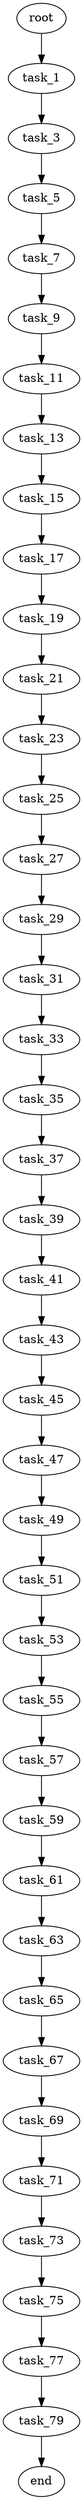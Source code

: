 digraph G {
  root [size="0.000000"];
  task_1 [size="17527936119.000000"];
  task_3 [size="1142949946003.000000"];
  task_5 [size="36878065118.000000"];
  task_7 [size="27045922518.000000"];
  task_9 [size="568617812622.000000"];
  task_11 [size="3862898618.000000"];
  task_13 [size="231928233984.000000"];
  task_15 [size="782757789696.000000"];
  task_17 [size="21678107650.000000"];
  task_19 [size="44426743915.000000"];
  task_21 [size="8589934592.000000"];
  task_23 [size="782757789696.000000"];
  task_25 [size="28991029248.000000"];
  task_27 [size="1113324498048.000000"];
  task_29 [size="291653147302.000000"];
  task_31 [size="134217728000.000000"];
  task_33 [size="28991029248.000000"];
  task_35 [size="7815313171.000000"];
  task_37 [size="8589934592.000000"];
  task_39 [size="2792698426.000000"];
  task_41 [size="231928233984.000000"];
  task_43 [size="10572159399.000000"];
  task_45 [size="24483064029.000000"];
  task_47 [size="15510227948.000000"];
  task_49 [size="231928233984.000000"];
  task_51 [size="368293445632.000000"];
  task_53 [size="21842616476.000000"];
  task_55 [size="32965083304.000000"];
  task_57 [size="10748361987.000000"];
  task_59 [size="23360445923.000000"];
  task_61 [size="255930308819.000000"];
  task_63 [size="1639603271.000000"];
  task_65 [size="39786871078.000000"];
  task_67 [size="231928233984.000000"];
  task_69 [size="385738883341.000000"];
  task_71 [size="478477336551.000000"];
  task_73 [size="1073741824000.000000"];
  task_75 [size="782757789696.000000"];
  task_77 [size="368293445632.000000"];
  task_79 [size="92208972624.000000"];
  end [size="0.000000"];

  root -> task_1 [size="1.000000"];
  task_1 -> task_3 [size="679477248.000000"];
  task_3 -> task_5 [size="838860800.000000"];
  task_5 -> task_7 [size="33554432.000000"];
  task_7 -> task_9 [size="536870912.000000"];
  task_9 -> task_11 [size="838860800.000000"];
  task_11 -> task_13 [size="75497472.000000"];
  task_13 -> task_15 [size="301989888.000000"];
  task_15 -> task_17 [size="679477248.000000"];
  task_17 -> task_19 [size="679477248.000000"];
  task_19 -> task_21 [size="838860800.000000"];
  task_21 -> task_23 [size="33554432.000000"];
  task_23 -> task_25 [size="679477248.000000"];
  task_25 -> task_27 [size="75497472.000000"];
  task_27 -> task_29 [size="838860800.000000"];
  task_29 -> task_31 [size="679477248.000000"];
  task_31 -> task_33 [size="209715200.000000"];
  task_33 -> task_35 [size="75497472.000000"];
  task_35 -> task_37 [size="209715200.000000"];
  task_37 -> task_39 [size="33554432.000000"];
  task_39 -> task_41 [size="209715200.000000"];
  task_41 -> task_43 [size="301989888.000000"];
  task_43 -> task_45 [size="301989888.000000"];
  task_45 -> task_47 [size="411041792.000000"];
  task_47 -> task_49 [size="301989888.000000"];
  task_49 -> task_51 [size="301989888.000000"];
  task_51 -> task_53 [size="411041792.000000"];
  task_53 -> task_55 [size="411041792.000000"];
  task_55 -> task_57 [size="33554432.000000"];
  task_57 -> task_59 [size="838860800.000000"];
  task_59 -> task_61 [size="679477248.000000"];
  task_61 -> task_63 [size="536870912.000000"];
  task_63 -> task_65 [size="134217728.000000"];
  task_65 -> task_67 [size="33554432.000000"];
  task_67 -> task_69 [size="301989888.000000"];
  task_69 -> task_71 [size="536870912.000000"];
  task_71 -> task_73 [size="301989888.000000"];
  task_73 -> task_75 [size="838860800.000000"];
  task_75 -> task_77 [size="679477248.000000"];
  task_77 -> task_79 [size="411041792.000000"];
  task_79 -> end [size="1.000000"];
}
